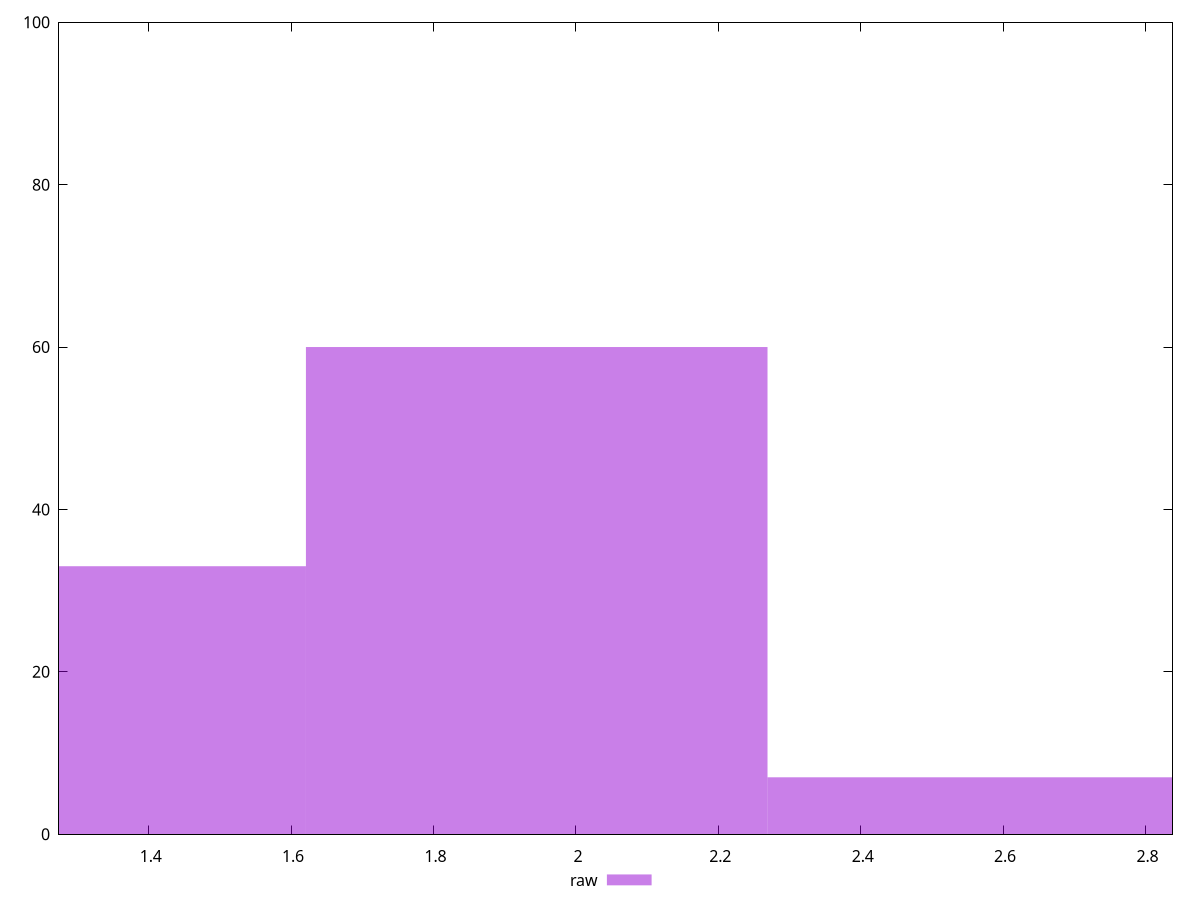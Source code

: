 reset

$raw <<EOF
1.9449889747532807 60
1.2966593165021871 33
2.5933186330043743 7
EOF

set key outside below
set boxwidth 0.6483296582510936
set xrange [1.274:2.838]
set yrange [0:100]
set style fill transparent solid 0.5 noborder
set terminal svg size 640, 490 enhanced background rgb 'white'
set output "report_00007_2020-12-11T15:55:29.892Z/server-response-time/samples/pages+cached+noexternal/raw/histogram.svg"

plot $raw title "raw" with boxes

reset
